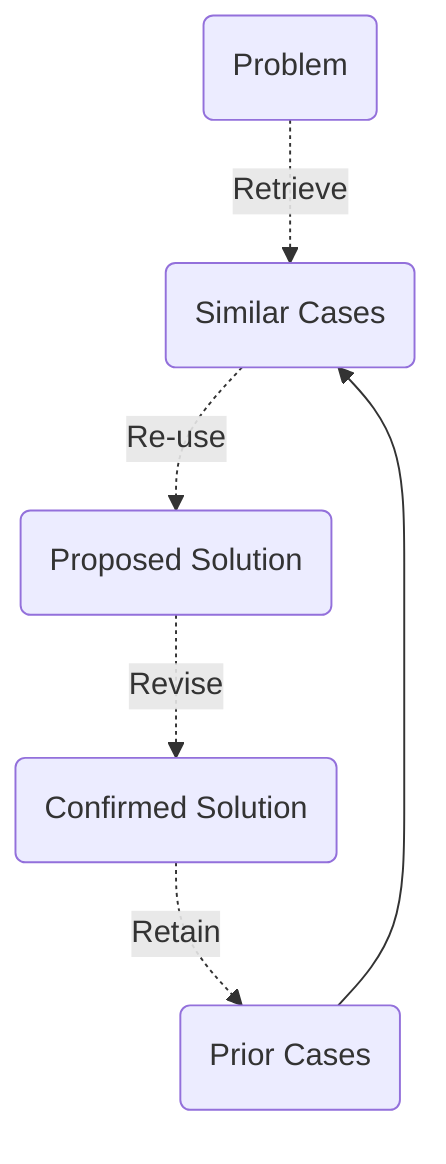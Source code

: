 graph TD
    problem("Problem")
    sc("Similar Cases")
    pc("Prior Cases")
    psolution("Proposed Solution")
    csolution("Confirmed Solution")

    problem-. Retrieve .->sc;
    sc-. Re-use .->psolution;
    psolution-. Revise .->csolution;
    csolution-. Retain .->pc;
    pc-->sc;